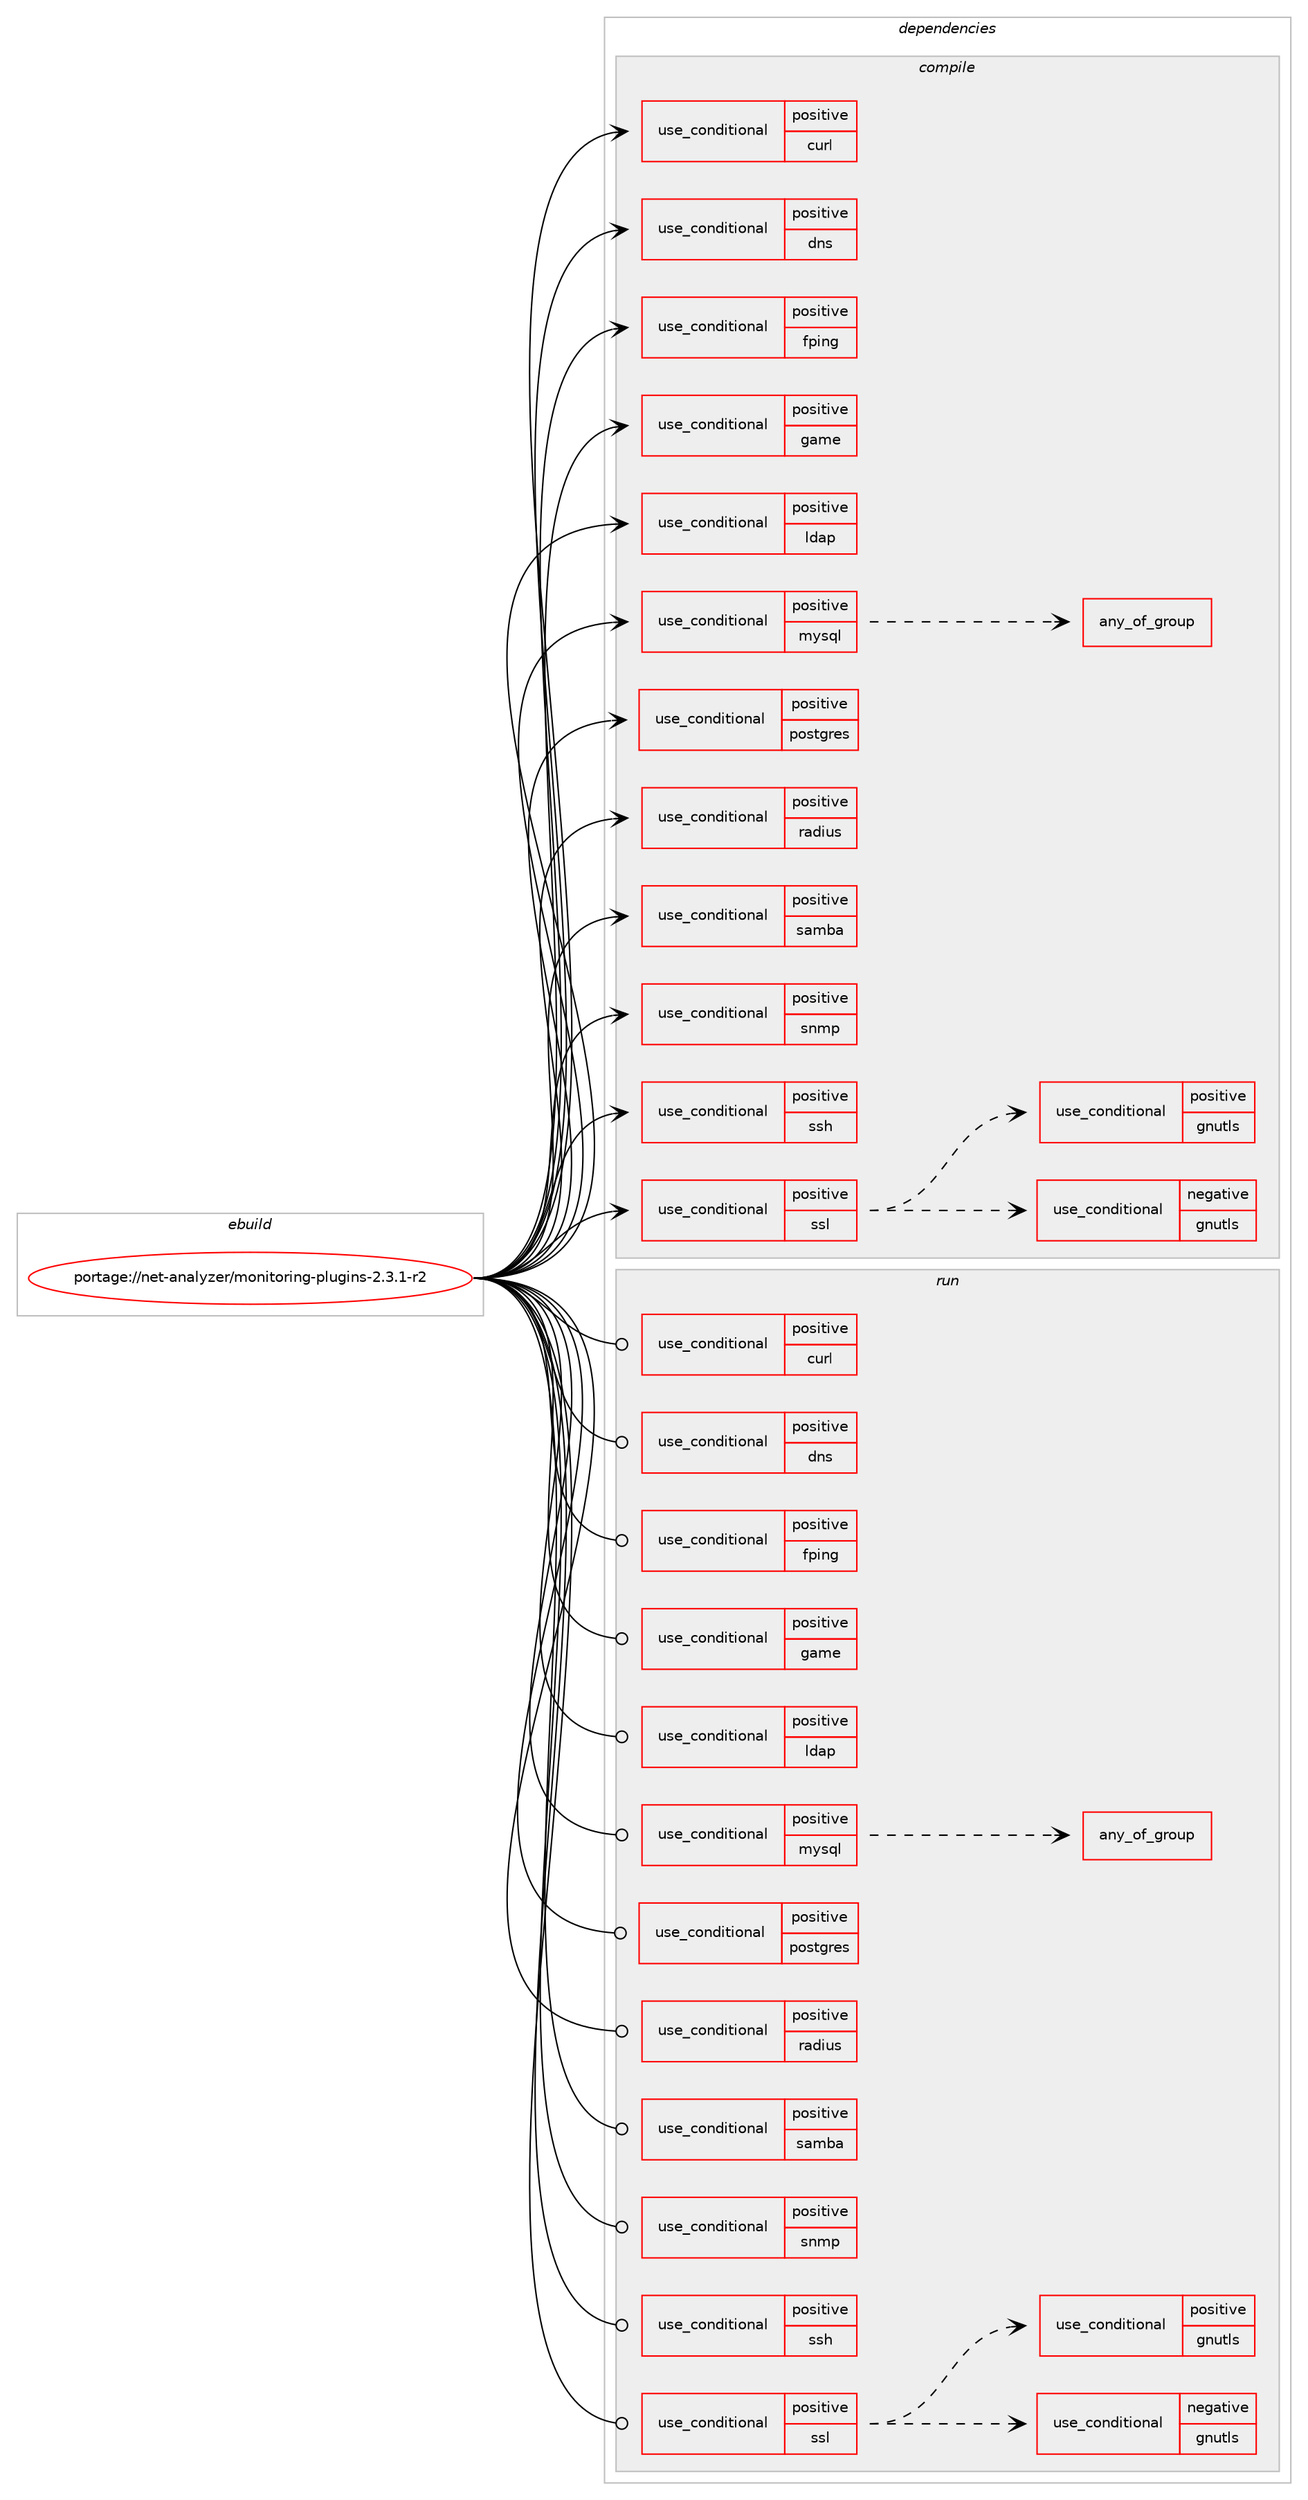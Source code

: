 digraph prolog {

# *************
# Graph options
# *************

newrank=true;
concentrate=true;
compound=true;
graph [rankdir=LR,fontname=Helvetica,fontsize=10,ranksep=1.5];#, ranksep=2.5, nodesep=0.2];
edge  [arrowhead=vee];
node  [fontname=Helvetica,fontsize=10];

# **********
# The ebuild
# **********

subgraph cluster_leftcol {
color=gray;
rank=same;
label=<<i>ebuild</i>>;
id [label="portage://net-analyzer/monitoring-plugins-2.3.1-r2", color=red, width=4, href="../net-analyzer/monitoring-plugins-2.3.1-r2.svg"];
}

# ****************
# The dependencies
# ****************

subgraph cluster_midcol {
color=gray;
label=<<i>dependencies</i>>;
subgraph cluster_compile {
fillcolor="#eeeeee";
style=filled;
label=<<i>compile</i>>;
subgraph cond3 {
dependency3 [label=<<TABLE BORDER="0" CELLBORDER="1" CELLSPACING="0" CELLPADDING="4"><TR><TD ROWSPAN="3" CELLPADDING="10">use_conditional</TD></TR><TR><TD>positive</TD></TR><TR><TD>curl</TD></TR></TABLE>>, shape=none, color=red];
# *** BEGIN UNKNOWN DEPENDENCY TYPE (TODO) ***
# dependency3 -> package_dependency(portage://net-analyzer/monitoring-plugins-2.3.1-r2,install,no,dev-libs,uriparser,none,[,,],[],[])
# *** END UNKNOWN DEPENDENCY TYPE (TODO) ***

# *** BEGIN UNKNOWN DEPENDENCY TYPE (TODO) ***
# dependency3 -> package_dependency(portage://net-analyzer/monitoring-plugins-2.3.1-r2,install,no,net-misc,curl,none,[,,],[],[])
# *** END UNKNOWN DEPENDENCY TYPE (TODO) ***

}
id:e -> dependency3:w [weight=20,style="solid",arrowhead="vee"];
subgraph cond4 {
dependency4 [label=<<TABLE BORDER="0" CELLBORDER="1" CELLSPACING="0" CELLPADDING="4"><TR><TD ROWSPAN="3" CELLPADDING="10">use_conditional</TD></TR><TR><TD>positive</TD></TR><TR><TD>dns</TD></TR></TABLE>>, shape=none, color=red];
# *** BEGIN UNKNOWN DEPENDENCY TYPE (TODO) ***
# dependency4 -> package_dependency(portage://net-analyzer/monitoring-plugins-2.3.1-r2,install,no,net-dns,bind-tools,none,[,,],[],[])
# *** END UNKNOWN DEPENDENCY TYPE (TODO) ***

}
id:e -> dependency4:w [weight=20,style="solid",arrowhead="vee"];
subgraph cond5 {
dependency5 [label=<<TABLE BORDER="0" CELLBORDER="1" CELLSPACING="0" CELLPADDING="4"><TR><TD ROWSPAN="3" CELLPADDING="10">use_conditional</TD></TR><TR><TD>positive</TD></TR><TR><TD>fping</TD></TR></TABLE>>, shape=none, color=red];
# *** BEGIN UNKNOWN DEPENDENCY TYPE (TODO) ***
# dependency5 -> package_dependency(portage://net-analyzer/monitoring-plugins-2.3.1-r2,install,no,net-analyzer,fping,none,[,,],[],[])
# *** END UNKNOWN DEPENDENCY TYPE (TODO) ***

}
id:e -> dependency5:w [weight=20,style="solid",arrowhead="vee"];
subgraph cond6 {
dependency6 [label=<<TABLE BORDER="0" CELLBORDER="1" CELLSPACING="0" CELLPADDING="4"><TR><TD ROWSPAN="3" CELLPADDING="10">use_conditional</TD></TR><TR><TD>positive</TD></TR><TR><TD>game</TD></TR></TABLE>>, shape=none, color=red];
# *** BEGIN UNKNOWN DEPENDENCY TYPE (TODO) ***
# dependency6 -> package_dependency(portage://net-analyzer/monitoring-plugins-2.3.1-r2,install,no,games-util,qstat,none,[,,],[],[])
# *** END UNKNOWN DEPENDENCY TYPE (TODO) ***

}
id:e -> dependency6:w [weight=20,style="solid",arrowhead="vee"];
subgraph cond7 {
dependency7 [label=<<TABLE BORDER="0" CELLBORDER="1" CELLSPACING="0" CELLPADDING="4"><TR><TD ROWSPAN="3" CELLPADDING="10">use_conditional</TD></TR><TR><TD>positive</TD></TR><TR><TD>ldap</TD></TR></TABLE>>, shape=none, color=red];
# *** BEGIN UNKNOWN DEPENDENCY TYPE (TODO) ***
# dependency7 -> package_dependency(portage://net-analyzer/monitoring-plugins-2.3.1-r2,install,no,net-nds,openldap,none,[,,],any_same_slot,[])
# *** END UNKNOWN DEPENDENCY TYPE (TODO) ***

}
id:e -> dependency7:w [weight=20,style="solid",arrowhead="vee"];
subgraph cond8 {
dependency8 [label=<<TABLE BORDER="0" CELLBORDER="1" CELLSPACING="0" CELLPADDING="4"><TR><TD ROWSPAN="3" CELLPADDING="10">use_conditional</TD></TR><TR><TD>positive</TD></TR><TR><TD>mysql</TD></TR></TABLE>>, shape=none, color=red];
subgraph any1 {
dependency9 [label=<<TABLE BORDER="0" CELLBORDER="1" CELLSPACING="0" CELLPADDING="4"><TR><TD CELLPADDING="10">any_of_group</TD></TR></TABLE>>, shape=none, color=red];# *** BEGIN UNKNOWN DEPENDENCY TYPE (TODO) ***
# dependency9 -> package_dependency(portage://net-analyzer/monitoring-plugins-2.3.1-r2,install,no,dev-db,mysql-connector-c,none,[,,],[],[])
# *** END UNKNOWN DEPENDENCY TYPE (TODO) ***

# *** BEGIN UNKNOWN DEPENDENCY TYPE (TODO) ***
# dependency9 -> package_dependency(portage://net-analyzer/monitoring-plugins-2.3.1-r2,install,no,dev-db,mariadb-connector-c,none,[,,],[],[])
# *** END UNKNOWN DEPENDENCY TYPE (TODO) ***

}
dependency8:e -> dependency9:w [weight=20,style="dashed",arrowhead="vee"];
}
id:e -> dependency8:w [weight=20,style="solid",arrowhead="vee"];
subgraph cond9 {
dependency10 [label=<<TABLE BORDER="0" CELLBORDER="1" CELLSPACING="0" CELLPADDING="4"><TR><TD ROWSPAN="3" CELLPADDING="10">use_conditional</TD></TR><TR><TD>positive</TD></TR><TR><TD>postgres</TD></TR></TABLE>>, shape=none, color=red];
# *** BEGIN UNKNOWN DEPENDENCY TYPE (TODO) ***
# dependency10 -> package_dependency(portage://net-analyzer/monitoring-plugins-2.3.1-r2,install,no,dev-db,postgresql,none,[,,],any_same_slot,[])
# *** END UNKNOWN DEPENDENCY TYPE (TODO) ***

}
id:e -> dependency10:w [weight=20,style="solid",arrowhead="vee"];
subgraph cond10 {
dependency11 [label=<<TABLE BORDER="0" CELLBORDER="1" CELLSPACING="0" CELLPADDING="4"><TR><TD ROWSPAN="3" CELLPADDING="10">use_conditional</TD></TR><TR><TD>positive</TD></TR><TR><TD>radius</TD></TR></TABLE>>, shape=none, color=red];
# *** BEGIN UNKNOWN DEPENDENCY TYPE (TODO) ***
# dependency11 -> package_dependency(portage://net-analyzer/monitoring-plugins-2.3.1-r2,install,no,net-dialup,freeradius-client,none,[,,],[],[])
# *** END UNKNOWN DEPENDENCY TYPE (TODO) ***

}
id:e -> dependency11:w [weight=20,style="solid",arrowhead="vee"];
subgraph cond11 {
dependency12 [label=<<TABLE BORDER="0" CELLBORDER="1" CELLSPACING="0" CELLPADDING="4"><TR><TD ROWSPAN="3" CELLPADDING="10">use_conditional</TD></TR><TR><TD>positive</TD></TR><TR><TD>samba</TD></TR></TABLE>>, shape=none, color=red];
# *** BEGIN UNKNOWN DEPENDENCY TYPE (TODO) ***
# dependency12 -> package_dependency(portage://net-analyzer/monitoring-plugins-2.3.1-r2,install,no,net-fs,samba,none,[,,],[],[])
# *** END UNKNOWN DEPENDENCY TYPE (TODO) ***

}
id:e -> dependency12:w [weight=20,style="solid",arrowhead="vee"];
subgraph cond12 {
dependency13 [label=<<TABLE BORDER="0" CELLBORDER="1" CELLSPACING="0" CELLPADDING="4"><TR><TD ROWSPAN="3" CELLPADDING="10">use_conditional</TD></TR><TR><TD>positive</TD></TR><TR><TD>snmp</TD></TR></TABLE>>, shape=none, color=red];
# *** BEGIN UNKNOWN DEPENDENCY TYPE (TODO) ***
# dependency13 -> package_dependency(portage://net-analyzer/monitoring-plugins-2.3.1-r2,install,no,dev-perl,Net-SNMP,none,[,,],[],[])
# *** END UNKNOWN DEPENDENCY TYPE (TODO) ***

# *** BEGIN UNKNOWN DEPENDENCY TYPE (TODO) ***
# dependency13 -> package_dependency(portage://net-analyzer/monitoring-plugins-2.3.1-r2,install,no,net-analyzer,net-snmp,none,[,,],[],[use(disable(minimal),none)])
# *** END UNKNOWN DEPENDENCY TYPE (TODO) ***

}
id:e -> dependency13:w [weight=20,style="solid",arrowhead="vee"];
subgraph cond13 {
dependency14 [label=<<TABLE BORDER="0" CELLBORDER="1" CELLSPACING="0" CELLPADDING="4"><TR><TD ROWSPAN="3" CELLPADDING="10">use_conditional</TD></TR><TR><TD>positive</TD></TR><TR><TD>ssh</TD></TR></TABLE>>, shape=none, color=red];
# *** BEGIN UNKNOWN DEPENDENCY TYPE (TODO) ***
# dependency14 -> package_dependency(portage://net-analyzer/monitoring-plugins-2.3.1-r2,install,no,net-misc,openssh,none,[,,],[],[])
# *** END UNKNOWN DEPENDENCY TYPE (TODO) ***

}
id:e -> dependency14:w [weight=20,style="solid",arrowhead="vee"];
subgraph cond14 {
dependency15 [label=<<TABLE BORDER="0" CELLBORDER="1" CELLSPACING="0" CELLPADDING="4"><TR><TD ROWSPAN="3" CELLPADDING="10">use_conditional</TD></TR><TR><TD>positive</TD></TR><TR><TD>ssl</TD></TR></TABLE>>, shape=none, color=red];
subgraph cond15 {
dependency16 [label=<<TABLE BORDER="0" CELLBORDER="1" CELLSPACING="0" CELLPADDING="4"><TR><TD ROWSPAN="3" CELLPADDING="10">use_conditional</TD></TR><TR><TD>negative</TD></TR><TR><TD>gnutls</TD></TR></TABLE>>, shape=none, color=red];
# *** BEGIN UNKNOWN DEPENDENCY TYPE (TODO) ***
# dependency16 -> package_dependency(portage://net-analyzer/monitoring-plugins-2.3.1-r2,install,no,dev-libs,openssl,none,[,,],[slot(0),equal],[])
# *** END UNKNOWN DEPENDENCY TYPE (TODO) ***

}
dependency15:e -> dependency16:w [weight=20,style="dashed",arrowhead="vee"];
subgraph cond16 {
dependency17 [label=<<TABLE BORDER="0" CELLBORDER="1" CELLSPACING="0" CELLPADDING="4"><TR><TD ROWSPAN="3" CELLPADDING="10">use_conditional</TD></TR><TR><TD>positive</TD></TR><TR><TD>gnutls</TD></TR></TABLE>>, shape=none, color=red];
# *** BEGIN UNKNOWN DEPENDENCY TYPE (TODO) ***
# dependency17 -> package_dependency(portage://net-analyzer/monitoring-plugins-2.3.1-r2,install,no,net-libs,gnutls,none,[,,],[],[])
# *** END UNKNOWN DEPENDENCY TYPE (TODO) ***

}
dependency15:e -> dependency17:w [weight=20,style="dashed",arrowhead="vee"];
}
id:e -> dependency15:w [weight=20,style="solid",arrowhead="vee"];
# *** BEGIN UNKNOWN DEPENDENCY TYPE (TODO) ***
# id -> package_dependency(portage://net-analyzer/monitoring-plugins-2.3.1-r2,install,no,dev-lang,perl,none,[,,],[],[])
# *** END UNKNOWN DEPENDENCY TYPE (TODO) ***

}
subgraph cluster_compileandrun {
fillcolor="#eeeeee";
style=filled;
label=<<i>compile and run</i>>;
}
subgraph cluster_run {
fillcolor="#eeeeee";
style=filled;
label=<<i>run</i>>;
subgraph cond17 {
dependency18 [label=<<TABLE BORDER="0" CELLBORDER="1" CELLSPACING="0" CELLPADDING="4"><TR><TD ROWSPAN="3" CELLPADDING="10">use_conditional</TD></TR><TR><TD>positive</TD></TR><TR><TD>curl</TD></TR></TABLE>>, shape=none, color=red];
# *** BEGIN UNKNOWN DEPENDENCY TYPE (TODO) ***
# dependency18 -> package_dependency(portage://net-analyzer/monitoring-plugins-2.3.1-r2,run,no,dev-libs,uriparser,none,[,,],[],[])
# *** END UNKNOWN DEPENDENCY TYPE (TODO) ***

# *** BEGIN UNKNOWN DEPENDENCY TYPE (TODO) ***
# dependency18 -> package_dependency(portage://net-analyzer/monitoring-plugins-2.3.1-r2,run,no,net-misc,curl,none,[,,],[],[])
# *** END UNKNOWN DEPENDENCY TYPE (TODO) ***

}
id:e -> dependency18:w [weight=20,style="solid",arrowhead="odot"];
subgraph cond18 {
dependency19 [label=<<TABLE BORDER="0" CELLBORDER="1" CELLSPACING="0" CELLPADDING="4"><TR><TD ROWSPAN="3" CELLPADDING="10">use_conditional</TD></TR><TR><TD>positive</TD></TR><TR><TD>dns</TD></TR></TABLE>>, shape=none, color=red];
# *** BEGIN UNKNOWN DEPENDENCY TYPE (TODO) ***
# dependency19 -> package_dependency(portage://net-analyzer/monitoring-plugins-2.3.1-r2,run,no,net-dns,bind-tools,none,[,,],[],[])
# *** END UNKNOWN DEPENDENCY TYPE (TODO) ***

}
id:e -> dependency19:w [weight=20,style="solid",arrowhead="odot"];
subgraph cond19 {
dependency20 [label=<<TABLE BORDER="0" CELLBORDER="1" CELLSPACING="0" CELLPADDING="4"><TR><TD ROWSPAN="3" CELLPADDING="10">use_conditional</TD></TR><TR><TD>positive</TD></TR><TR><TD>fping</TD></TR></TABLE>>, shape=none, color=red];
# *** BEGIN UNKNOWN DEPENDENCY TYPE (TODO) ***
# dependency20 -> package_dependency(portage://net-analyzer/monitoring-plugins-2.3.1-r2,run,no,net-analyzer,fping,none,[,,],[],[])
# *** END UNKNOWN DEPENDENCY TYPE (TODO) ***

}
id:e -> dependency20:w [weight=20,style="solid",arrowhead="odot"];
subgraph cond20 {
dependency21 [label=<<TABLE BORDER="0" CELLBORDER="1" CELLSPACING="0" CELLPADDING="4"><TR><TD ROWSPAN="3" CELLPADDING="10">use_conditional</TD></TR><TR><TD>positive</TD></TR><TR><TD>game</TD></TR></TABLE>>, shape=none, color=red];
# *** BEGIN UNKNOWN DEPENDENCY TYPE (TODO) ***
# dependency21 -> package_dependency(portage://net-analyzer/monitoring-plugins-2.3.1-r2,run,no,games-util,qstat,none,[,,],[],[])
# *** END UNKNOWN DEPENDENCY TYPE (TODO) ***

}
id:e -> dependency21:w [weight=20,style="solid",arrowhead="odot"];
subgraph cond21 {
dependency22 [label=<<TABLE BORDER="0" CELLBORDER="1" CELLSPACING="0" CELLPADDING="4"><TR><TD ROWSPAN="3" CELLPADDING="10">use_conditional</TD></TR><TR><TD>positive</TD></TR><TR><TD>ldap</TD></TR></TABLE>>, shape=none, color=red];
# *** BEGIN UNKNOWN DEPENDENCY TYPE (TODO) ***
# dependency22 -> package_dependency(portage://net-analyzer/monitoring-plugins-2.3.1-r2,run,no,net-nds,openldap,none,[,,],any_same_slot,[])
# *** END UNKNOWN DEPENDENCY TYPE (TODO) ***

}
id:e -> dependency22:w [weight=20,style="solid",arrowhead="odot"];
subgraph cond22 {
dependency23 [label=<<TABLE BORDER="0" CELLBORDER="1" CELLSPACING="0" CELLPADDING="4"><TR><TD ROWSPAN="3" CELLPADDING="10">use_conditional</TD></TR><TR><TD>positive</TD></TR><TR><TD>mysql</TD></TR></TABLE>>, shape=none, color=red];
subgraph any2 {
dependency24 [label=<<TABLE BORDER="0" CELLBORDER="1" CELLSPACING="0" CELLPADDING="4"><TR><TD CELLPADDING="10">any_of_group</TD></TR></TABLE>>, shape=none, color=red];# *** BEGIN UNKNOWN DEPENDENCY TYPE (TODO) ***
# dependency24 -> package_dependency(portage://net-analyzer/monitoring-plugins-2.3.1-r2,run,no,dev-db,mysql-connector-c,none,[,,],[],[])
# *** END UNKNOWN DEPENDENCY TYPE (TODO) ***

# *** BEGIN UNKNOWN DEPENDENCY TYPE (TODO) ***
# dependency24 -> package_dependency(portage://net-analyzer/monitoring-plugins-2.3.1-r2,run,no,dev-db,mariadb-connector-c,none,[,,],[],[])
# *** END UNKNOWN DEPENDENCY TYPE (TODO) ***

}
dependency23:e -> dependency24:w [weight=20,style="dashed",arrowhead="vee"];
}
id:e -> dependency23:w [weight=20,style="solid",arrowhead="odot"];
subgraph cond23 {
dependency25 [label=<<TABLE BORDER="0" CELLBORDER="1" CELLSPACING="0" CELLPADDING="4"><TR><TD ROWSPAN="3" CELLPADDING="10">use_conditional</TD></TR><TR><TD>positive</TD></TR><TR><TD>postgres</TD></TR></TABLE>>, shape=none, color=red];
# *** BEGIN UNKNOWN DEPENDENCY TYPE (TODO) ***
# dependency25 -> package_dependency(portage://net-analyzer/monitoring-plugins-2.3.1-r2,run,no,dev-db,postgresql,none,[,,],any_same_slot,[])
# *** END UNKNOWN DEPENDENCY TYPE (TODO) ***

}
id:e -> dependency25:w [weight=20,style="solid",arrowhead="odot"];
subgraph cond24 {
dependency26 [label=<<TABLE BORDER="0" CELLBORDER="1" CELLSPACING="0" CELLPADDING="4"><TR><TD ROWSPAN="3" CELLPADDING="10">use_conditional</TD></TR><TR><TD>positive</TD></TR><TR><TD>radius</TD></TR></TABLE>>, shape=none, color=red];
# *** BEGIN UNKNOWN DEPENDENCY TYPE (TODO) ***
# dependency26 -> package_dependency(portage://net-analyzer/monitoring-plugins-2.3.1-r2,run,no,net-dialup,freeradius-client,none,[,,],[],[])
# *** END UNKNOWN DEPENDENCY TYPE (TODO) ***

}
id:e -> dependency26:w [weight=20,style="solid",arrowhead="odot"];
subgraph cond25 {
dependency27 [label=<<TABLE BORDER="0" CELLBORDER="1" CELLSPACING="0" CELLPADDING="4"><TR><TD ROWSPAN="3" CELLPADDING="10">use_conditional</TD></TR><TR><TD>positive</TD></TR><TR><TD>samba</TD></TR></TABLE>>, shape=none, color=red];
# *** BEGIN UNKNOWN DEPENDENCY TYPE (TODO) ***
# dependency27 -> package_dependency(portage://net-analyzer/monitoring-plugins-2.3.1-r2,run,no,net-fs,samba,none,[,,],[],[])
# *** END UNKNOWN DEPENDENCY TYPE (TODO) ***

}
id:e -> dependency27:w [weight=20,style="solid",arrowhead="odot"];
subgraph cond26 {
dependency28 [label=<<TABLE BORDER="0" CELLBORDER="1" CELLSPACING="0" CELLPADDING="4"><TR><TD ROWSPAN="3" CELLPADDING="10">use_conditional</TD></TR><TR><TD>positive</TD></TR><TR><TD>snmp</TD></TR></TABLE>>, shape=none, color=red];
# *** BEGIN UNKNOWN DEPENDENCY TYPE (TODO) ***
# dependency28 -> package_dependency(portage://net-analyzer/monitoring-plugins-2.3.1-r2,run,no,dev-perl,Net-SNMP,none,[,,],[],[])
# *** END UNKNOWN DEPENDENCY TYPE (TODO) ***

# *** BEGIN UNKNOWN DEPENDENCY TYPE (TODO) ***
# dependency28 -> package_dependency(portage://net-analyzer/monitoring-plugins-2.3.1-r2,run,no,net-analyzer,net-snmp,none,[,,],[],[use(disable(minimal),none)])
# *** END UNKNOWN DEPENDENCY TYPE (TODO) ***

}
id:e -> dependency28:w [weight=20,style="solid",arrowhead="odot"];
subgraph cond27 {
dependency29 [label=<<TABLE BORDER="0" CELLBORDER="1" CELLSPACING="0" CELLPADDING="4"><TR><TD ROWSPAN="3" CELLPADDING="10">use_conditional</TD></TR><TR><TD>positive</TD></TR><TR><TD>ssh</TD></TR></TABLE>>, shape=none, color=red];
# *** BEGIN UNKNOWN DEPENDENCY TYPE (TODO) ***
# dependency29 -> package_dependency(portage://net-analyzer/monitoring-plugins-2.3.1-r2,run,no,net-misc,openssh,none,[,,],[],[])
# *** END UNKNOWN DEPENDENCY TYPE (TODO) ***

}
id:e -> dependency29:w [weight=20,style="solid",arrowhead="odot"];
subgraph cond28 {
dependency30 [label=<<TABLE BORDER="0" CELLBORDER="1" CELLSPACING="0" CELLPADDING="4"><TR><TD ROWSPAN="3" CELLPADDING="10">use_conditional</TD></TR><TR><TD>positive</TD></TR><TR><TD>ssl</TD></TR></TABLE>>, shape=none, color=red];
subgraph cond29 {
dependency31 [label=<<TABLE BORDER="0" CELLBORDER="1" CELLSPACING="0" CELLPADDING="4"><TR><TD ROWSPAN="3" CELLPADDING="10">use_conditional</TD></TR><TR><TD>negative</TD></TR><TR><TD>gnutls</TD></TR></TABLE>>, shape=none, color=red];
# *** BEGIN UNKNOWN DEPENDENCY TYPE (TODO) ***
# dependency31 -> package_dependency(portage://net-analyzer/monitoring-plugins-2.3.1-r2,run,no,dev-libs,openssl,none,[,,],[slot(0),equal],[])
# *** END UNKNOWN DEPENDENCY TYPE (TODO) ***

}
dependency30:e -> dependency31:w [weight=20,style="dashed",arrowhead="vee"];
subgraph cond30 {
dependency32 [label=<<TABLE BORDER="0" CELLBORDER="1" CELLSPACING="0" CELLPADDING="4"><TR><TD ROWSPAN="3" CELLPADDING="10">use_conditional</TD></TR><TR><TD>positive</TD></TR><TR><TD>gnutls</TD></TR></TABLE>>, shape=none, color=red];
# *** BEGIN UNKNOWN DEPENDENCY TYPE (TODO) ***
# dependency32 -> package_dependency(portage://net-analyzer/monitoring-plugins-2.3.1-r2,run,no,net-libs,gnutls,none,[,,],[],[])
# *** END UNKNOWN DEPENDENCY TYPE (TODO) ***

}
dependency30:e -> dependency32:w [weight=20,style="dashed",arrowhead="vee"];
}
id:e -> dependency30:w [weight=20,style="solid",arrowhead="odot"];
# *** BEGIN UNKNOWN DEPENDENCY TYPE (TODO) ***
# id -> package_dependency(portage://net-analyzer/monitoring-plugins-2.3.1-r2,run,no,acct-group,nagios,none,[,,],[],[])
# *** END UNKNOWN DEPENDENCY TYPE (TODO) ***

# *** BEGIN UNKNOWN DEPENDENCY TYPE (TODO) ***
# id -> package_dependency(portage://net-analyzer/monitoring-plugins-2.3.1-r2,run,no,acct-user,nagios,none,[,,],[],[])
# *** END UNKNOWN DEPENDENCY TYPE (TODO) ***

# *** BEGIN UNKNOWN DEPENDENCY TYPE (TODO) ***
# id -> package_dependency(portage://net-analyzer/monitoring-plugins-2.3.1-r2,run,no,dev-lang,perl,none,[,,],[],[])
# *** END UNKNOWN DEPENDENCY TYPE (TODO) ***

# *** BEGIN UNKNOWN DEPENDENCY TYPE (TODO) ***
# id -> package_dependency(portage://net-analyzer/monitoring-plugins-2.3.1-r2,run,weak,net-analyzer,nagios-plugins,none,[,,],[],[])
# *** END UNKNOWN DEPENDENCY TYPE (TODO) ***

}
}

# **************
# The candidates
# **************

subgraph cluster_choices {
rank=same;
color=gray;
label=<<i>candidates</i>>;

}

}
